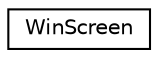 digraph "Graphical Class Hierarchy"
{
  edge [fontname="Helvetica",fontsize="10",labelfontname="Helvetica",labelfontsize="10"];
  node [fontname="Helvetica",fontsize="10",shape=record];
  rankdir="LR";
  Node0 [label="WinScreen",height=0.2,width=0.4,color="black", fillcolor="white", style="filled",URL="$class_win_screen.html"];
}
